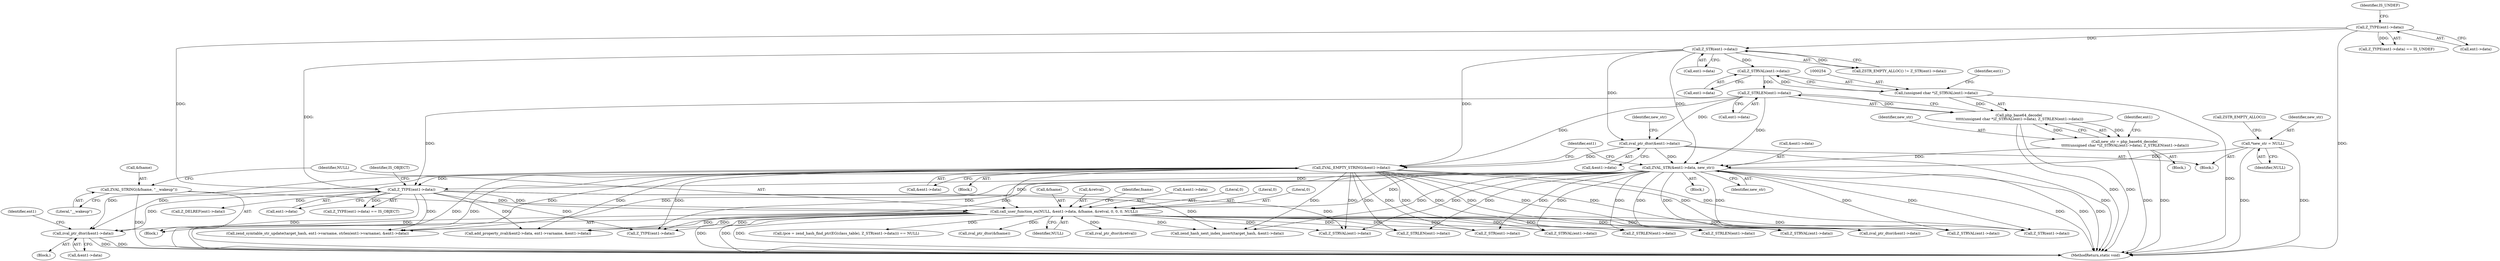 digraph "0_php-src_8d2539fa0faf3f63e1d1e7635347c5b9e777d47b@pointer" {
"1000341" [label="(Call,zval_ptr_dtor(&ent1->data))"];
"1000279" [label="(Call,ZVAL_EMPTY_STRING(&ent1->data))"];
"1000259" [label="(Call,Z_STRLEN(ent1->data))"];
"1000255" [label="(Call,Z_STRVAL(ent1->data))"];
"1000245" [label="(Call,Z_STR(ent1->data))"];
"1000203" [label="(Call,Z_TYPE(ent1->data))"];
"1000263" [label="(Call,zval_ptr_dtor(&ent1->data))"];
"1000286" [label="(Call,Z_TYPE(ent1->data))"];
"1000271" [label="(Call,ZVAL_STR(&ent1->data, new_str))"];
"1000250" [label="(Call,new_str = php_base64_decode(\n \t\t\t\t\t(unsigned char *)Z_STRVAL(ent1->data), Z_STRLEN(ent1->data)))"];
"1000252" [label="(Call,php_base64_decode(\n \t\t\t\t\t(unsigned char *)Z_STRVAL(ent1->data), Z_STRLEN(ent1->data)))"];
"1000253" [label="(Call,(unsigned char *)Z_STRVAL(ent1->data))"];
"1000239" [label="(Call,*new_str = NULL)"];
"1000298" [label="(Call,call_user_function_ex(NULL, &ent1->data, &fname, &retval, 0, 0, 0, NULL))"];
"1000294" [label="(Call,ZVAL_STRING(&fname, \"__wakeup\"))"];
"1000246" [label="(Call,ent1->data)"];
"1000244" [label="(Call,ZSTR_EMPTY_ALLOC())"];
"1000249" [label="(Block,)"];
"1000259" [label="(Call,Z_STRLEN(ent1->data))"];
"1000272" [label="(Call,&ent1->data)"];
"1000294" [label="(Call,ZVAL_STRING(&fname, \"__wakeup\"))"];
"1000428" [label="(Call,(pce = zend_hash_find_ptr(EG(class_table), Z_STR(ent1->data))) == NULL)"];
"1000237" [label="(Block,)"];
"1000583" [label="(Call,Z_DELREF(ent1->data))"];
"1000314" [label="(Identifier,fname)"];
"1000315" [label="(Call,zval_ptr_dtor(&retval))"];
"1000504" [label="(Call,Z_STRVAL(ent1->data))"];
"1000545" [label="(Call,zval_ptr_dtor(&ent1->data))"];
"1000386" [label="(Call,Z_TYPE(ent1->data))"];
"1000251" [label="(Identifier,new_str)"];
"1000203" [label="(Call,Z_TYPE(ent1->data))"];
"1000261" [label="(Identifier,ent1)"];
"1000253" [label="(Call,(unsigned char *)Z_STRVAL(ent1->data))"];
"1000300" [label="(Call,&ent1->data)"];
"1000312" [label="(Call,zval_ptr_dtor(&fname))"];
"1000266" [label="(Identifier,ent1)"];
"1000270" [label="(Block,)"];
"1000308" [label="(Literal,0)"];
"1000571" [label="(Call,add_property_zval(&ent2->data, ent1->varname, &ent1->data))"];
"1000671" [label="(MethodReturn,static void)"];
"1000239" [label="(Call,*new_str = NULL)"];
"1000311" [label="(Identifier,NULL)"];
"1000347" [label="(Identifier,ent1)"];
"1000525" [label="(Call,Z_STRVAL(ent1->data))"];
"1000240" [label="(Identifier,new_str)"];
"1000280" [label="(Call,&ent1->data)"];
"1000310" [label="(Literal,0)"];
"1000290" [label="(Identifier,IS_OBJECT)"];
"1000260" [label="(Call,ent1->data)"];
"1000252" [label="(Call,php_base64_decode(\n \t\t\t\t\t(unsigned char *)Z_STRVAL(ent1->data), Z_STRLEN(ent1->data)))"];
"1000309" [label="(Literal,0)"];
"1000202" [label="(Call,Z_TYPE(ent1->data) == IS_UNDEF)"];
"1000297" [label="(Literal,\"__wakeup\")"];
"1000287" [label="(Call,ent1->data)"];
"1000340" [label="(Block,)"];
"1000298" [label="(Call,call_user_function_ex(NULL, &ent1->data, &fname, &retval, 0, 0, 0, NULL))"];
"1000342" [label="(Call,&ent1->data)"];
"1000276" [label="(Identifier,new_str)"];
"1000271" [label="(Call,ZVAL_STR(&ent1->data, new_str))"];
"1000473" [label="(Call,Z_STRVAL(ent1->data))"];
"1000423" [label="(Call,Z_STR(ent1->data))"];
"1000414" [label="(Call,Z_STRVAL(ent1->data))"];
"1000207" [label="(Identifier,IS_UNDEF)"];
"1000341" [label="(Call,zval_ptr_dtor(&ent1->data))"];
"1000263" [label="(Call,zval_ptr_dtor(&ent1->data))"];
"1000304" [label="(Call,&fname)"];
"1000241" [label="(Identifier,NULL)"];
"1000306" [label="(Call,&retval)"];
"1000204" [label="(Call,ent1->data)"];
"1000285" [label="(Call,Z_TYPE(ent1->data) == IS_OBJECT)"];
"1000593" [label="(Call,zend_symtable_str_update(target_hash, ent1->varname, strlen(ent1->varname), &ent1->data))"];
"1000392" [label="(Call,Z_STRLEN(ent1->data))"];
"1000269" [label="(Identifier,new_str)"];
"1000295" [label="(Call,&fname)"];
"1000288" [label="(Identifier,ent1)"];
"1000286" [label="(Call,Z_TYPE(ent1->data))"];
"1000255" [label="(Call,Z_STRVAL(ent1->data))"];
"1000278" [label="(Block,)"];
"1000256" [label="(Call,ent1->data)"];
"1000264" [label="(Call,&ent1->data)"];
"1000279" [label="(Call,ZVAL_EMPTY_STRING(&ent1->data))"];
"1000612" [label="(Call,zend_hash_next_index_insert(target_hash, &ent1->data))"];
"1000245" [label="(Call,Z_STR(ent1->data))"];
"1000243" [label="(Call,ZSTR_EMPTY_ALLOC() != Z_STR(ent1->data))"];
"1000434" [label="(Call,Z_STR(ent1->data))"];
"1000250" [label="(Call,new_str = php_base64_decode(\n \t\t\t\t\t(unsigned char *)Z_STRVAL(ent1->data), Z_STRLEN(ent1->data)))"];
"1000299" [label="(Identifier,NULL)"];
"1000291" [label="(Block,)"];
"1000529" [label="(Call,Z_STRLEN(ent1->data))"];
"1000418" [label="(Call,Z_STRLEN(ent1->data))"];
"1000341" -> "1000340"  [label="AST: "];
"1000341" -> "1000342"  [label="CFG: "];
"1000342" -> "1000341"  [label="AST: "];
"1000347" -> "1000341"  [label="CFG: "];
"1000341" -> "1000671"  [label="DDG: "];
"1000341" -> "1000671"  [label="DDG: "];
"1000279" -> "1000341"  [label="DDG: "];
"1000286" -> "1000341"  [label="DDG: "];
"1000298" -> "1000341"  [label="DDG: "];
"1000271" -> "1000341"  [label="DDG: "];
"1000279" -> "1000278"  [label="AST: "];
"1000279" -> "1000280"  [label="CFG: "];
"1000280" -> "1000279"  [label="AST: "];
"1000288" -> "1000279"  [label="CFG: "];
"1000279" -> "1000671"  [label="DDG: "];
"1000279" -> "1000671"  [label="DDG: "];
"1000259" -> "1000279"  [label="DDG: "];
"1000263" -> "1000279"  [label="DDG: "];
"1000245" -> "1000279"  [label="DDG: "];
"1000279" -> "1000286"  [label="DDG: "];
"1000279" -> "1000298"  [label="DDG: "];
"1000279" -> "1000386"  [label="DDG: "];
"1000279" -> "1000392"  [label="DDG: "];
"1000279" -> "1000414"  [label="DDG: "];
"1000279" -> "1000418"  [label="DDG: "];
"1000279" -> "1000423"  [label="DDG: "];
"1000279" -> "1000434"  [label="DDG: "];
"1000279" -> "1000473"  [label="DDG: "];
"1000279" -> "1000504"  [label="DDG: "];
"1000279" -> "1000525"  [label="DDG: "];
"1000279" -> "1000529"  [label="DDG: "];
"1000279" -> "1000545"  [label="DDG: "];
"1000279" -> "1000571"  [label="DDG: "];
"1000279" -> "1000593"  [label="DDG: "];
"1000279" -> "1000612"  [label="DDG: "];
"1000259" -> "1000252"  [label="AST: "];
"1000259" -> "1000260"  [label="CFG: "];
"1000260" -> "1000259"  [label="AST: "];
"1000252" -> "1000259"  [label="CFG: "];
"1000259" -> "1000252"  [label="DDG: "];
"1000255" -> "1000259"  [label="DDG: "];
"1000259" -> "1000263"  [label="DDG: "];
"1000259" -> "1000271"  [label="DDG: "];
"1000259" -> "1000286"  [label="DDG: "];
"1000255" -> "1000253"  [label="AST: "];
"1000255" -> "1000256"  [label="CFG: "];
"1000256" -> "1000255"  [label="AST: "];
"1000253" -> "1000255"  [label="CFG: "];
"1000255" -> "1000253"  [label="DDG: "];
"1000245" -> "1000255"  [label="DDG: "];
"1000245" -> "1000243"  [label="AST: "];
"1000245" -> "1000246"  [label="CFG: "];
"1000246" -> "1000245"  [label="AST: "];
"1000243" -> "1000245"  [label="CFG: "];
"1000245" -> "1000243"  [label="DDG: "];
"1000203" -> "1000245"  [label="DDG: "];
"1000245" -> "1000263"  [label="DDG: "];
"1000245" -> "1000271"  [label="DDG: "];
"1000245" -> "1000286"  [label="DDG: "];
"1000203" -> "1000202"  [label="AST: "];
"1000203" -> "1000204"  [label="CFG: "];
"1000204" -> "1000203"  [label="AST: "];
"1000207" -> "1000203"  [label="CFG: "];
"1000203" -> "1000671"  [label="DDG: "];
"1000203" -> "1000202"  [label="DDG: "];
"1000203" -> "1000286"  [label="DDG: "];
"1000263" -> "1000237"  [label="AST: "];
"1000263" -> "1000264"  [label="CFG: "];
"1000264" -> "1000263"  [label="AST: "];
"1000269" -> "1000263"  [label="CFG: "];
"1000263" -> "1000671"  [label="DDG: "];
"1000263" -> "1000271"  [label="DDG: "];
"1000286" -> "1000285"  [label="AST: "];
"1000286" -> "1000287"  [label="CFG: "];
"1000287" -> "1000286"  [label="AST: "];
"1000290" -> "1000286"  [label="CFG: "];
"1000286" -> "1000671"  [label="DDG: "];
"1000286" -> "1000285"  [label="DDG: "];
"1000271" -> "1000286"  [label="DDG: "];
"1000286" -> "1000298"  [label="DDG: "];
"1000286" -> "1000386"  [label="DDG: "];
"1000286" -> "1000414"  [label="DDG: "];
"1000286" -> "1000571"  [label="DDG: "];
"1000286" -> "1000583"  [label="DDG: "];
"1000286" -> "1000593"  [label="DDG: "];
"1000286" -> "1000612"  [label="DDG: "];
"1000271" -> "1000270"  [label="AST: "];
"1000271" -> "1000276"  [label="CFG: "];
"1000272" -> "1000271"  [label="AST: "];
"1000276" -> "1000271"  [label="AST: "];
"1000288" -> "1000271"  [label="CFG: "];
"1000271" -> "1000671"  [label="DDG: "];
"1000271" -> "1000671"  [label="DDG: "];
"1000271" -> "1000671"  [label="DDG: "];
"1000250" -> "1000271"  [label="DDG: "];
"1000239" -> "1000271"  [label="DDG: "];
"1000271" -> "1000298"  [label="DDG: "];
"1000271" -> "1000386"  [label="DDG: "];
"1000271" -> "1000392"  [label="DDG: "];
"1000271" -> "1000414"  [label="DDG: "];
"1000271" -> "1000418"  [label="DDG: "];
"1000271" -> "1000423"  [label="DDG: "];
"1000271" -> "1000434"  [label="DDG: "];
"1000271" -> "1000473"  [label="DDG: "];
"1000271" -> "1000504"  [label="DDG: "];
"1000271" -> "1000525"  [label="DDG: "];
"1000271" -> "1000529"  [label="DDG: "];
"1000271" -> "1000545"  [label="DDG: "];
"1000271" -> "1000571"  [label="DDG: "];
"1000271" -> "1000593"  [label="DDG: "];
"1000271" -> "1000612"  [label="DDG: "];
"1000250" -> "1000249"  [label="AST: "];
"1000250" -> "1000252"  [label="CFG: "];
"1000251" -> "1000250"  [label="AST: "];
"1000252" -> "1000250"  [label="AST: "];
"1000266" -> "1000250"  [label="CFG: "];
"1000250" -> "1000671"  [label="DDG: "];
"1000250" -> "1000671"  [label="DDG: "];
"1000252" -> "1000250"  [label="DDG: "];
"1000252" -> "1000250"  [label="DDG: "];
"1000253" -> "1000252"  [label="AST: "];
"1000252" -> "1000671"  [label="DDG: "];
"1000252" -> "1000671"  [label="DDG: "];
"1000253" -> "1000252"  [label="DDG: "];
"1000254" -> "1000253"  [label="AST: "];
"1000261" -> "1000253"  [label="CFG: "];
"1000253" -> "1000671"  [label="DDG: "];
"1000239" -> "1000237"  [label="AST: "];
"1000239" -> "1000241"  [label="CFG: "];
"1000240" -> "1000239"  [label="AST: "];
"1000241" -> "1000239"  [label="AST: "];
"1000244" -> "1000239"  [label="CFG: "];
"1000239" -> "1000671"  [label="DDG: "];
"1000239" -> "1000671"  [label="DDG: "];
"1000298" -> "1000291"  [label="AST: "];
"1000298" -> "1000311"  [label="CFG: "];
"1000299" -> "1000298"  [label="AST: "];
"1000300" -> "1000298"  [label="AST: "];
"1000304" -> "1000298"  [label="AST: "];
"1000306" -> "1000298"  [label="AST: "];
"1000308" -> "1000298"  [label="AST: "];
"1000309" -> "1000298"  [label="AST: "];
"1000310" -> "1000298"  [label="AST: "];
"1000311" -> "1000298"  [label="AST: "];
"1000314" -> "1000298"  [label="CFG: "];
"1000298" -> "1000671"  [label="DDG: "];
"1000298" -> "1000671"  [label="DDG: "];
"1000298" -> "1000671"  [label="DDG: "];
"1000294" -> "1000298"  [label="DDG: "];
"1000298" -> "1000312"  [label="DDG: "];
"1000298" -> "1000315"  [label="DDG: "];
"1000298" -> "1000386"  [label="DDG: "];
"1000298" -> "1000392"  [label="DDG: "];
"1000298" -> "1000414"  [label="DDG: "];
"1000298" -> "1000418"  [label="DDG: "];
"1000298" -> "1000423"  [label="DDG: "];
"1000298" -> "1000434"  [label="DDG: "];
"1000298" -> "1000428"  [label="DDG: "];
"1000298" -> "1000473"  [label="DDG: "];
"1000298" -> "1000504"  [label="DDG: "];
"1000298" -> "1000525"  [label="DDG: "];
"1000298" -> "1000529"  [label="DDG: "];
"1000298" -> "1000545"  [label="DDG: "];
"1000298" -> "1000571"  [label="DDG: "];
"1000298" -> "1000593"  [label="DDG: "];
"1000298" -> "1000612"  [label="DDG: "];
"1000294" -> "1000291"  [label="AST: "];
"1000294" -> "1000297"  [label="CFG: "];
"1000295" -> "1000294"  [label="AST: "];
"1000297" -> "1000294"  [label="AST: "];
"1000299" -> "1000294"  [label="CFG: "];
"1000294" -> "1000671"  [label="DDG: "];
}
